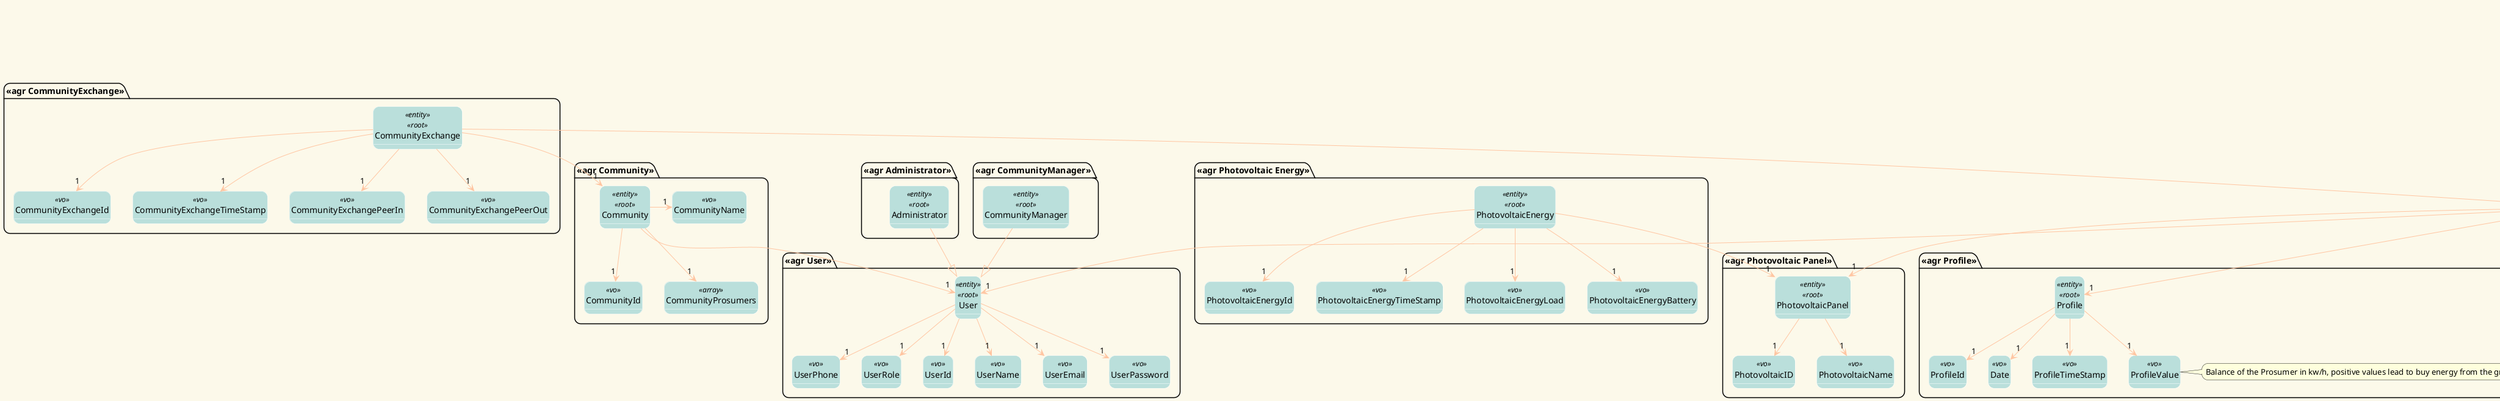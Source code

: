 @startuml 

hide circle
hide fields
' ======= layout =========
skinparam backgroundColor #fcf9ea
skinparam titleBorderRoundCorner 15
skinparam titleFontSize 30
skinparam classAttributeIconSize 0
skinparam titleFontName Arial Black
skinparam titleFontColor #f8a978
skinparam roundcorner 20
skinparam stereotypeCBackgroundColor ffc5a1
top to bottom direction

skinparam class {

ArrowColor ffc5a1
BorderColor White
BackgroundColor badfdb
BackgroundColor<<Event>> skyblue
BackgroundColor<<Service>> Moccasin
}


package "<<agr Prosumer>>"{
    class Prosumer<<entity>><<root>>{}
    class ProsumerId<<vo>>{}
    class ProsumerDescription<<vo>>{}

    Prosumer --> "1" ProsumerId
    Prosumer --> "0..1" ProsumerDescription
    
}

package "<<agr Profile>>"{
    class Profile<<entity>><<root>>{

    }
    class ProfileId<<vo>>{}
    class Date<<vo>>{}
    class ProfileTimeStamp<<vo>>{}
    class ProfileValue<<vo>>{}  
    note right{
        Balance of the Prosumer in kw/h, positive values lead to buy energy from the grid
    }

    Prosumer --> "1" Profile
    Profile --> "1" Date
    Profile --> "1" ProfileTimeStamp
    Profile --> "1" ProfileId
    Profile --> "1" ProfileValue
}

package "<<agr Grid>>"{
    class Grid <<entity>><<root>>{}
    class GridId<<vo>>{}
    class GridName<<vo>>{}

    Grid --> "1" GridId
    Grid --> "1" GridName
}

package "agr GridExchange>>"{
    class GridExchange <<entity>><<root>>{}
    class GridExchangeId<<vo>>{}
    class GridExchangeTimeStamp<<vo>>{}
    class GridExchangeBuy<<vo>>{}
    class GridExchangeSell<<vo>>{}
    class GridExchangePriceBuy<<vo>>{}
    class GridExchangePriceSell<<vo>>{}

    GridExchange ---> "1" Grid
    GridExchange ---> "1" Prosumer
    GridExchange ---> "1" GridExchangeId
    GridExchange ---> "1" GridExchangeTimeStamp
    GridExchange ---> "1" GridExchangeBuy
    GridExchange ---> "1" GridExchangeSell
    GridExchange --> "1" GridExchangePriceBuy
    GridExchange --> "1" GridExchangePriceSell
}

package "<<agr Community>>"{
    class Community<<entity>><<root>>{

    }
    class CommunityId<<vo>>{}
    class CommunityName<<vo>>{}
    class CommunityProsumers<<array>>{
    }
    Community --> "1" CommunityId
    Community -> "1" CommunityName
    Community --> "1" CommunityProsumers
}

package "<<agr CommunityExchange>>"{
    class CommunityExchange<<entity>><<root>>{}
    class CommunityExchangeId<<vo>>{}
    class CommunityExchangeTimeStamp<<vo>>{}
    class CommunityExchangePeerIn<<vo>>{}
    class CommunityExchangePeerOut<<vo>>{}

    CommunityExchange --> "1" Community
    CommunityExchange --> "1" Prosumer
    CommunityExchange --> "1" CommunityExchangeId
    CommunityExchange --> "1" CommunityExchangeTimeStamp
    CommunityExchange --> "1" CommunityExchangePeerIn
    CommunityExchange --> "1" CommunityExchangePeerOut
}

package "<<agr User>>"{
    class User<<entity>><<root>>{

    }
    class UserId<<vo>>{}
    class UserName<<vo>>{}
    class UserEmail<<vo>>{}
    class UserPassword<<vo>>{}
    class UserPhone<<vo>>{}
    class UserRole<<vo>>{}

    User --> "1" UserId
    User --> "1" UserName
    User --> "1" UserEmail
    User --> "1" UserPassword
    User --> "1" UserPhone
    Community --> "1" User
    Prosumer --> "1" User
    User --> "1" UserRole
    
}

package "<<agr Administrator>>"{
    class Administrator<<entity>><<root>>{

    }
    Administrator --|> User
   
}

package "<<agr CommunityManager>>"{
    class CommunityManager<<entity>><<root>>{}
     CommunityManager --|> User
}

package "<<agr Photovoltaic Panel>>"{
    class PhotovoltaicPanel<<entity>><<root>>{
    }
    class PhotovoltaicID<<vo>>{}
    class PhotovoltaicName<<vo>>{}

    PhotovoltaicPanel --> "1" PhotovoltaicID
    PhotovoltaicPanel --> "1" PhotovoltaicName
    Prosumer --> "1" PhotovoltaicPanel
}

package "<<agr Photovoltaic Energy>>"{
    class PhotovoltaicEnergy<<entity>><<root>>{}
    class PhotovoltaicEnergyId<<vo>>{}
    class PhotovoltaicEnergyTimeStamp<<vo>>{}
    class PhotovoltaicEnergyLoad<<vo>>{}
    class PhotovoltaicEnergyBattery<<vo>>{}

    PhotovoltaicEnergy --> "1" PhotovoltaicPanel
    PhotovoltaicEnergy --> "1" PhotovoltaicEnergyId
    PhotovoltaicEnergy --> "1" PhotovoltaicEnergyTimeStamp
    PhotovoltaicEnergy --> "1" PhotovoltaicEnergyLoad
    PhotovoltaicEnergy --> "1" PhotovoltaicEnergyBattery
}

package "<<agr Battery(ESS)>>"{
    class Battery<<entity>><<root>>{}
    class BatteryId<<vo>>{}
    class BatteryName<<vo>>{}
    class MaxCapacity<<vo>>{}
    class Efficiency<<vo>>{}
    class MaxChargeDischarge <<vo>>{}
    class InitialCapacity <<vo>>{}
    class TimeStamp <<vo>>{}

    Prosumer --> "1" Battery
    Battery --> "1" BatteryId
    Battery --> "1" BatteryName
    Battery --> "1" MaxCapacity
    Battery --> "1" Efficiency
    Battery --> "1" MaxChargeDischarge
    Battery --> "1" InitialCapacity
    Battery --> "1" TimeStamp 

/'     note right of MaxCapacity 
    Represents the Cap values for each ESS.
    end note

    note right of EfficiencyCharge
    Represents the Eta values for charging efficiency.
    end note

    note right of EfficiencyDischarge
     Represents the Eta values for discharging efficiency (if modeled separately).
     end note

    note right of MinimalSOC
      Could represent a minimum state of charge (not explicitly provided in your data but could be relevant).
    end note
 '/


}

package "<<agr BatteryEnergy>>"{
    class BatteryEnergy<<entity>><<root>>{}
    class BatteryEnergyId<<vo>>{}
    class BatteryEnergyState<<vo>>{}
    class BatteryEnergyCharge<<vo>>{}
     note right{
        this value will be equal to the value provided by PhotovoltaicEnergyBattery
    }
    class BatteryEnergyDischarge<<vo>>{}
    class BatteryEnergyTimeStamp<<vo>>{}
    class BatteryEnergyDischargeBinary<<vo>>{}
     note right{
        value in binary to acknowledge the battery is discharging
    }
    class BatteryEnergyChargeBinary<<vo>>{}
     note right{
        value in binary to acknowledge the battery is charging
    }

    BatteryEnergy ---> "1" Battery
    BatteryEnergy --> "1" BatteryEnergyId
    BatteryEnergy --> "1" BatteryEnergyState
    BatteryEnergy --> "1" BatteryEnergyCharge
    BatteryEnergy --> "1" BatteryEnergyDischarge
    BatteryEnergy --> "1" BatteryEnergyTimeStamp
    BatteryEnergy --> "1" BatteryEnergyDischargeBinary
    BatteryEnergy --> "1" BatteryEnergyChargeBinary

}
@enduml
